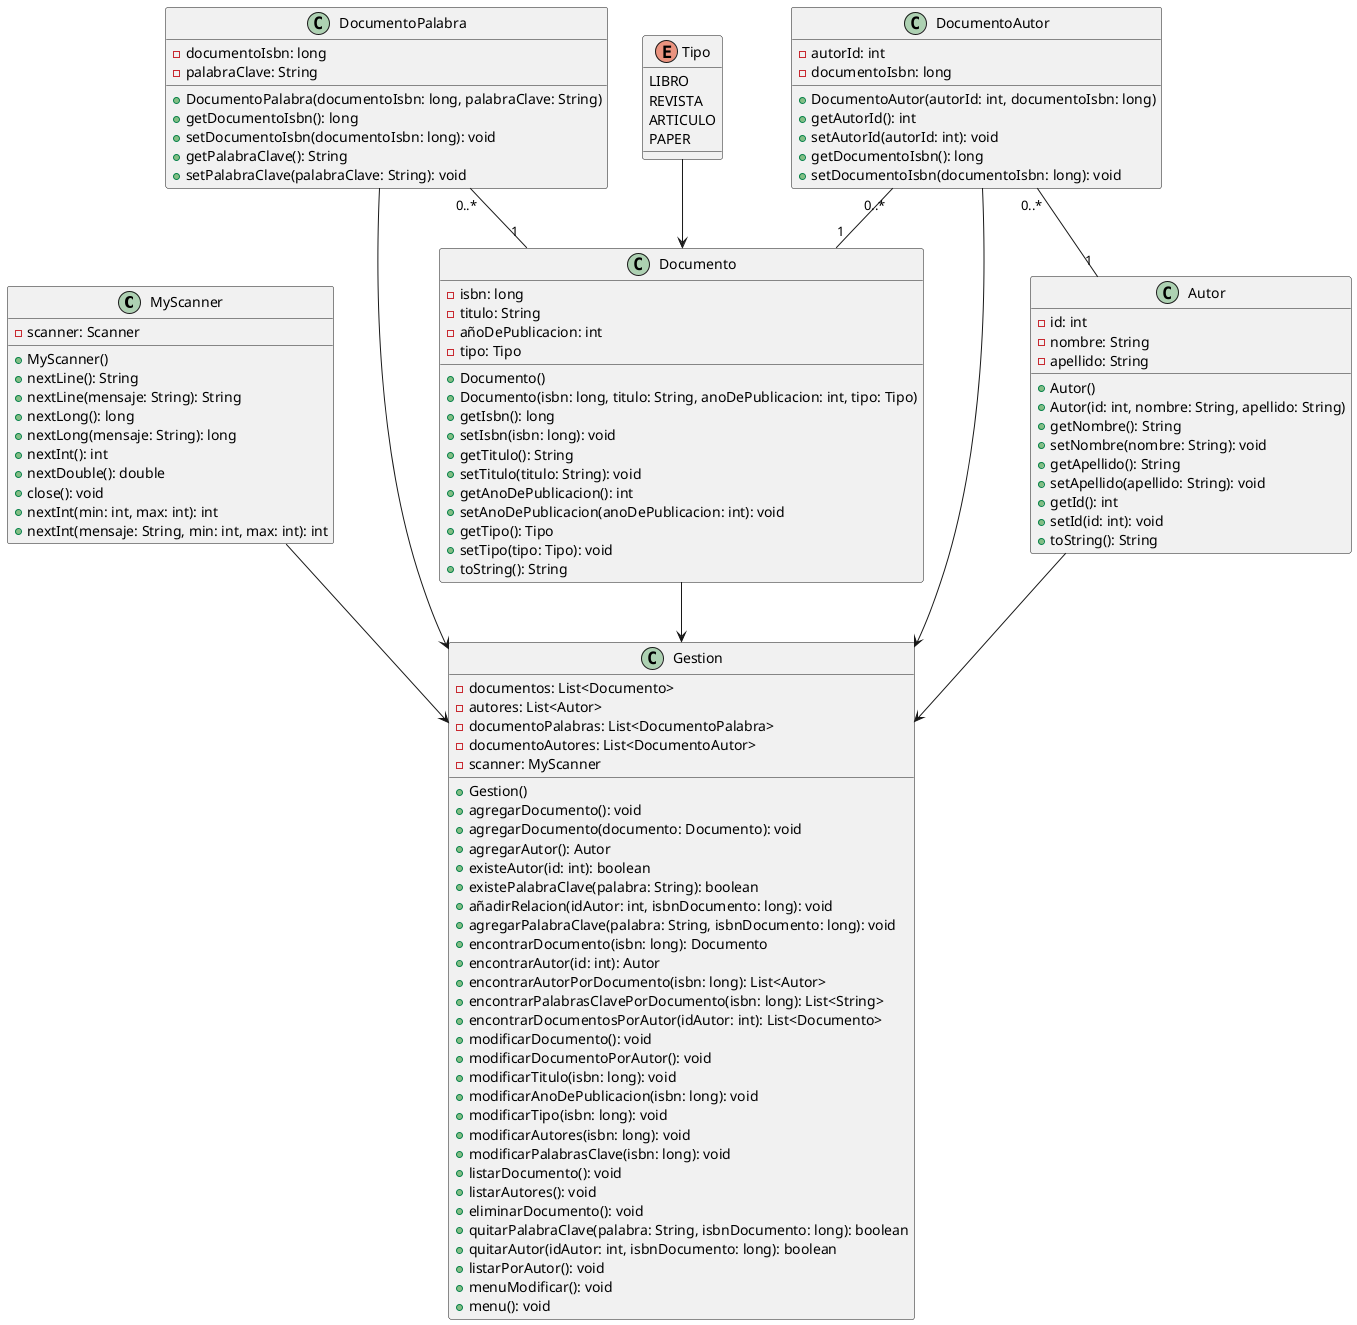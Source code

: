 @startuml

class MyScanner{
        - scanner: Scanner
        + MyScanner()
        + nextLine(): String
        + nextLine(mensaje: String): String
        + nextLong(): long
        + nextLong(mensaje: String): long
        + nextInt(): int
        + nextDouble(): double
        + close(): void
        + nextInt(min: int, max: int): int
        + nextInt(mensaje: String, min: int, max: int): int
    }

enum Tipo {
    LIBRO
    REVISTA
    ARTICULO
    PAPER
}

class Documento {
    - isbn: long
    - titulo: String
    - añoDePublicacion: int
    - tipo: Tipo
    + Documento()
    + Documento(isbn: long, titulo: String, anoDePublicacion: int, tipo: Tipo)
    + getIsbn(): long
    + setIsbn(isbn: long): void
    + getTitulo(): String
    + setTitulo(titulo: String): void
    + getAnoDePublicacion(): int
    + setAnoDePublicacion(anoDePublicacion: int): void
    + getTipo(): Tipo
    + setTipo(tipo: Tipo): void
    + toString(): String
}

class Autor {
    - id: int
    - nombre: String
    - apellido: String
    + Autor()
    + Autor(id: int, nombre: String, apellido: String)
    + getNombre(): String
    + setNombre(nombre: String): void
    + getApellido(): String
    + setApellido(apellido: String): void
    + getId(): int
    + setId(id: int): void
    + toString(): String
}

class DocumentoPalabra {
    - documentoIsbn: long
    - palabraClave: String
    + DocumentoPalabra(documentoIsbn: long, palabraClave: String)
    + getDocumentoIsbn(): long
    + setDocumentoIsbn(documentoIsbn: long): void
    + getPalabraClave(): String
    + setPalabraClave(palabraClave: String): void
}

class DocumentoAutor {
    - autorId: int
    - documentoIsbn: long
    + DocumentoAutor(autorId: int, documentoIsbn: long)
    + getAutorId(): int
    + setAutorId(autorId: int): void
    + getDocumentoIsbn(): long
    + setDocumentoIsbn(documentoIsbn: long): void
}

class Gestion {
    - documentos: List<Documento>
    - autores: List<Autor>
    - documentoPalabras: List<DocumentoPalabra>
    - documentoAutores: List<DocumentoAutor>
    - scanner: MyScanner
    + Gestion()
    + agregarDocumento(): void
    + agregarDocumento(documento: Documento): void
    + agregarAutor(): Autor
    + existeAutor(id: int): boolean
    + existePalabraClave(palabra: String): boolean
    + añadirRelacion(idAutor: int, isbnDocumento: long): void
    + agregarPalabraClave(palabra: String, isbnDocumento: long): void
    + encontrarDocumento(isbn: long): Documento
    + encontrarAutor(id: int): Autor
    + encontrarAutorPorDocumento(isbn: long): List<Autor>
    + encontrarPalabrasClavePorDocumento(isbn: long): List<String>
    + encontrarDocumentosPorAutor(idAutor: int): List<Documento>
    + modificarDocumento(): void
    + modificarDocumentoPorAutor(): void
    + modificarTitulo(isbn: long): void
    + modificarAnoDePublicacion(isbn: long): void
    + modificarTipo(isbn: long): void
    + modificarAutores(isbn: long): void
    + modificarPalabrasClave(isbn: long): void
    + listarDocumento(): void
    + listarAutores(): void
    + eliminarDocumento(): void
    + quitarPalabraClave(palabra: String, isbnDocumento: long): boolean
    + quitarAutor(idAutor: int, isbnDocumento: long): boolean
    + listarPorAutor(): void
    + menuModificar(): void
    + menu(): void
}

Tipo --> Documento
Autor --> Gestion
DocumentoPalabra --> Gestion
DocumentoAutor --> Gestion
Documento --> Gestion
DocumentoAutor "0..*" -- "1" Autor
DocumentoAutor "0..*" -- "1" Documento
DocumentoPalabra "0..*" -- "1" Documento
MyScanner --> Gestion


@enduml
